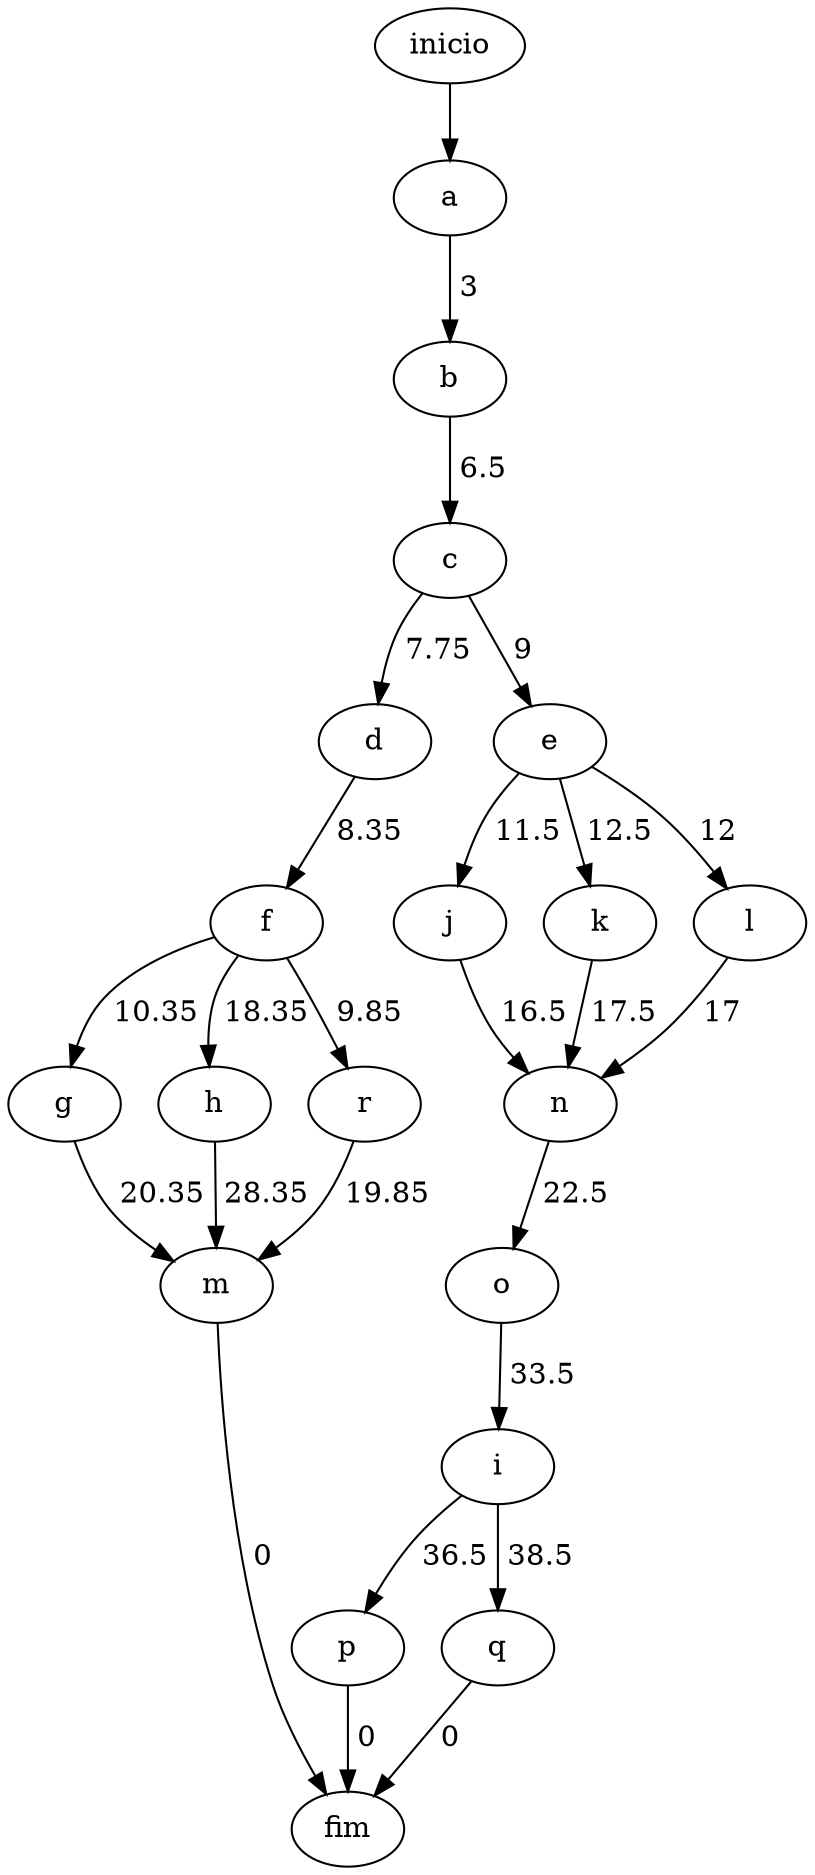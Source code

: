 digraph {
  inicio -> a
	a -> b [label=" 3"]
	b -> c [label=" 6.5"]
	c -> d [label=" 7.75"]
	c -> e [label=" 9"]
	d -> f [label=" 8.35"]
	f -> g [label=" 10.35"]
	f -> h [label=" 18.35"]
	e -> j [label=" 11.5"]
	e -> k [label=" 12.5"]
	e -> l [label=" 12"]
	g -> m [label=" 20.35"]
	k -> n [label=" 17.5"]
	j -> n [label=" 16.5"]
	l -> n [label=" 17"]
	n -> o [label=" 22.5"]
	o -> i [label=" 33.5"]
	i -> p [label=" 36.5"]
	i -> q [label=" 38.5"]
  p -> fim [label=" 0"]
  q -> fim [label=" 0"]
  m -> fim [label=" 0"]
	f -> r [label=" 9.85"]
	h -> m [label=" 28.35"]
	r -> m [label=" 19.85"]
} 